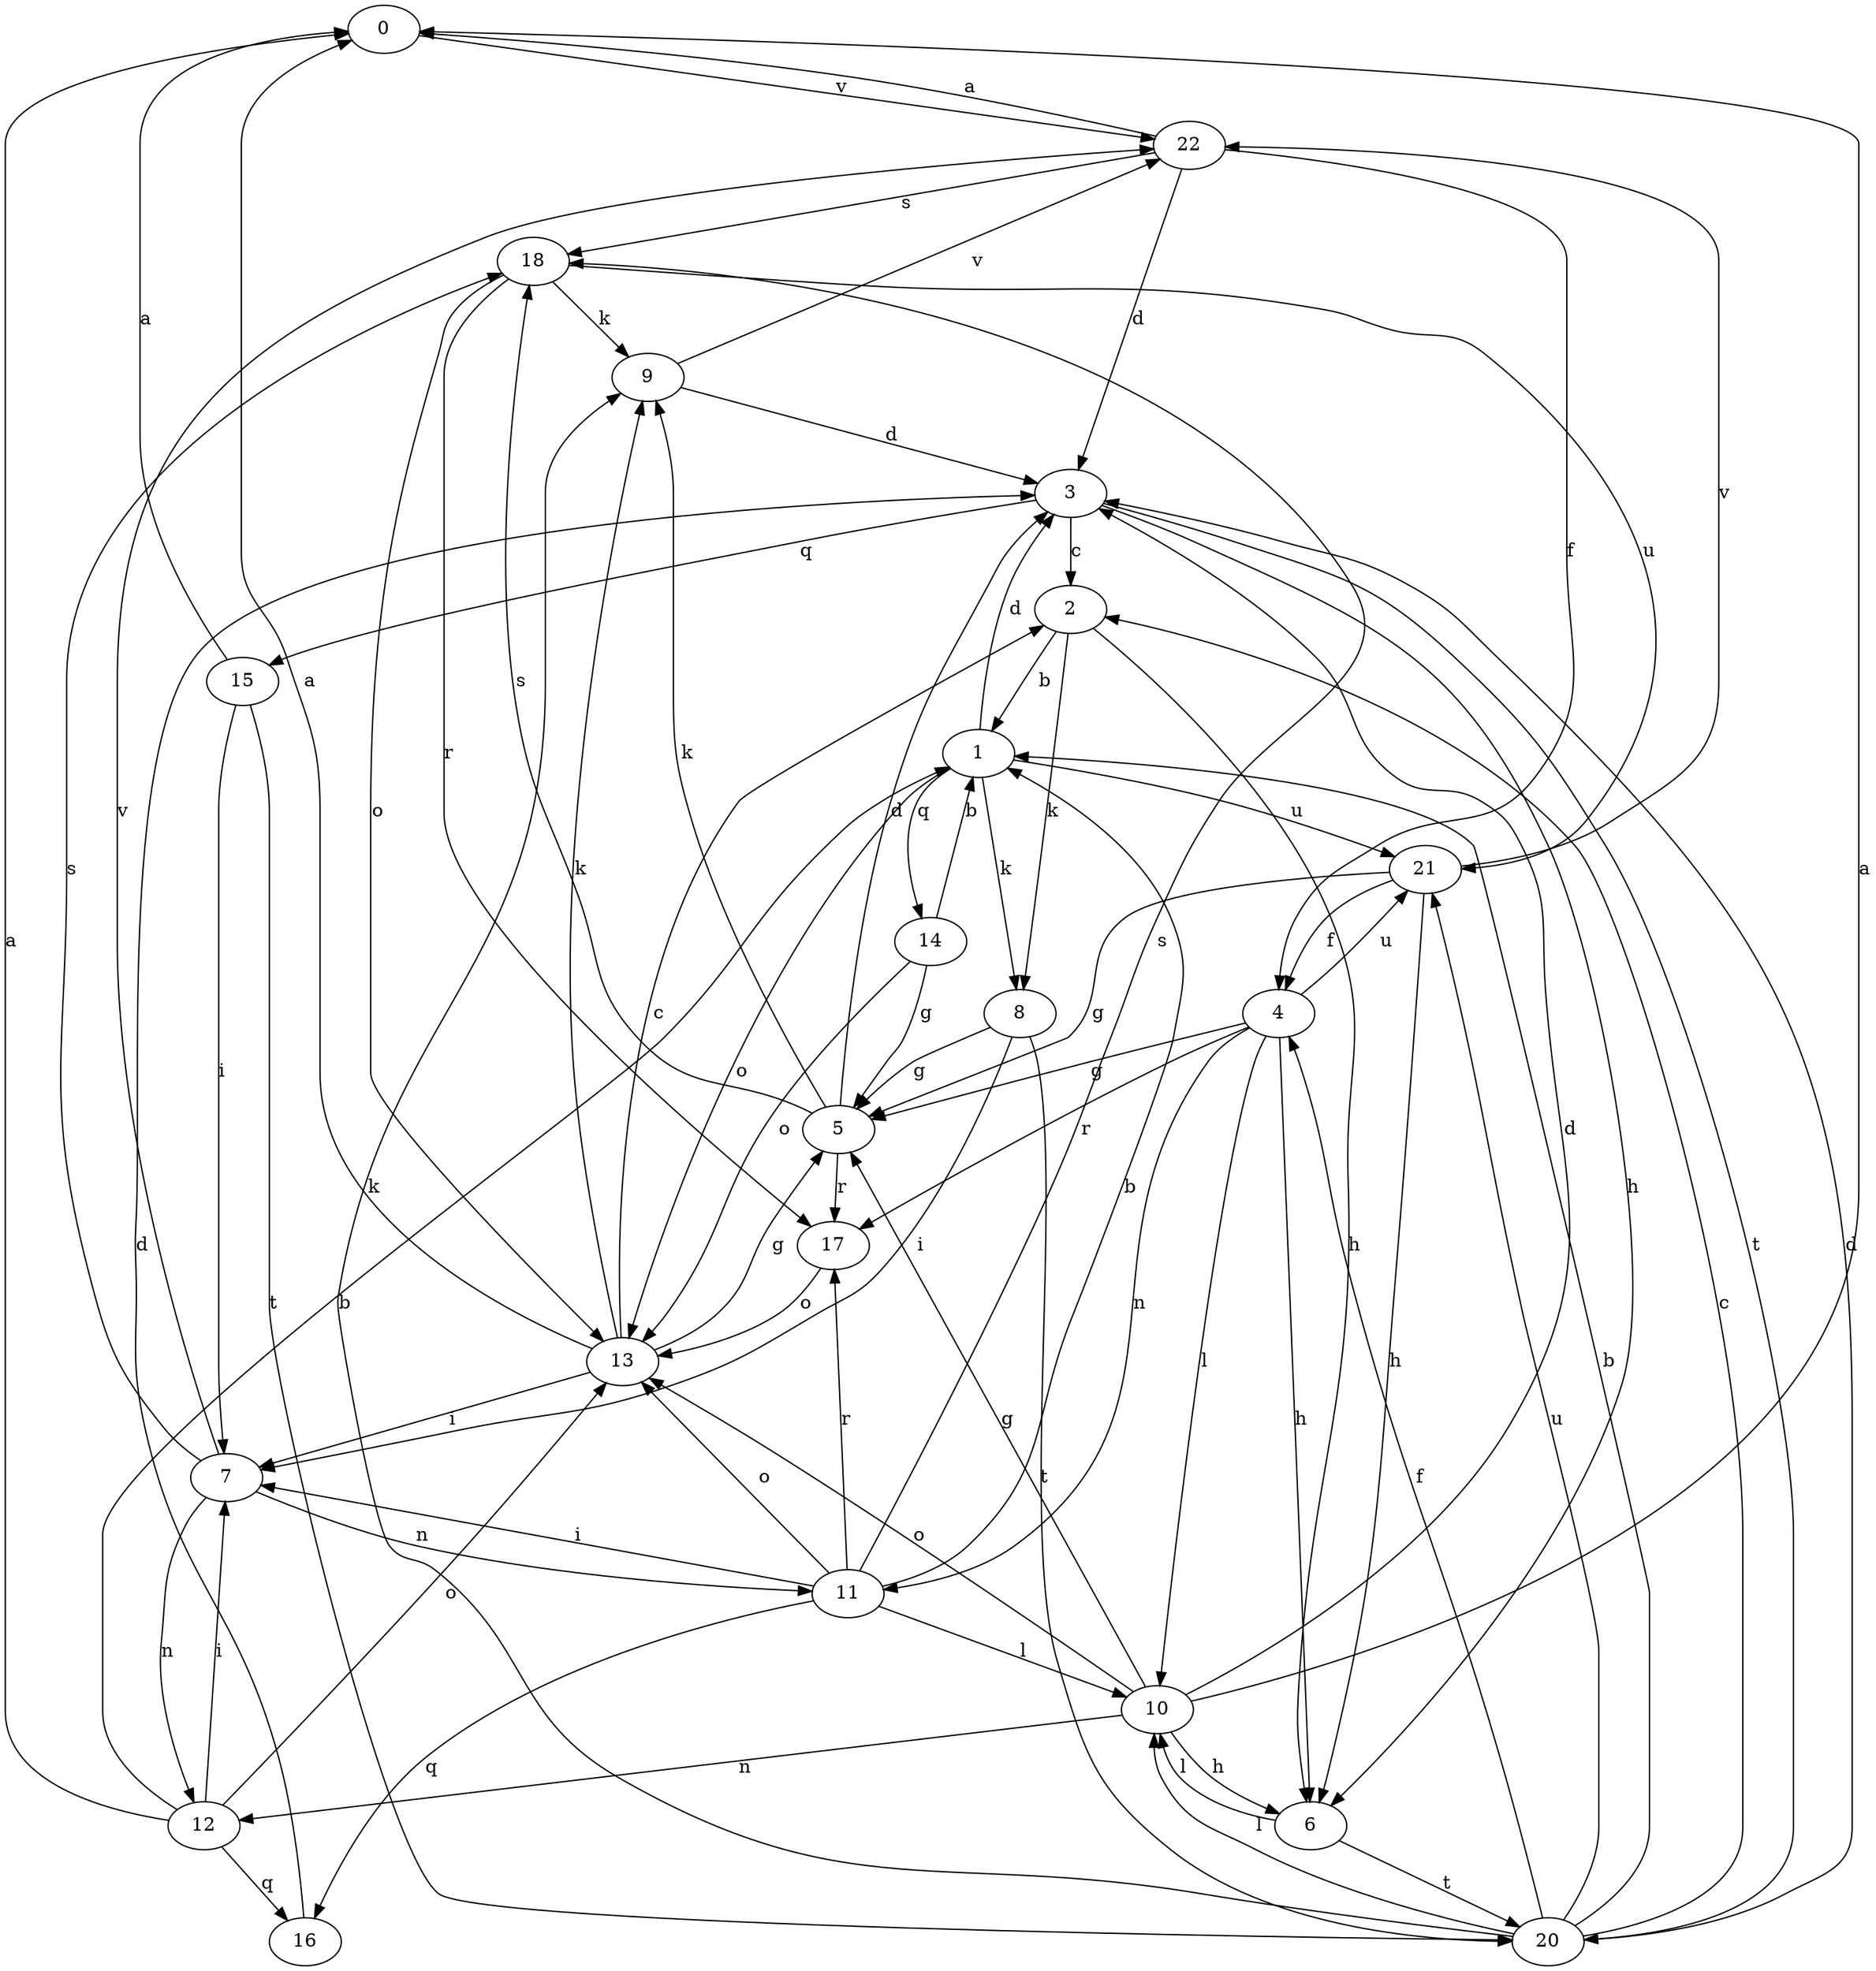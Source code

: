 strict digraph  {
0;
1;
2;
3;
4;
5;
6;
7;
8;
9;
10;
11;
12;
13;
14;
15;
16;
17;
18;
20;
21;
22;
0 -> 22  [label=v];
1 -> 3  [label=d];
1 -> 8  [label=k];
1 -> 13  [label=o];
1 -> 14  [label=q];
1 -> 21  [label=u];
2 -> 1  [label=b];
2 -> 6  [label=h];
2 -> 8  [label=k];
3 -> 2  [label=c];
3 -> 6  [label=h];
3 -> 15  [label=q];
3 -> 20  [label=t];
4 -> 5  [label=g];
4 -> 6  [label=h];
4 -> 10  [label=l];
4 -> 11  [label=n];
4 -> 17  [label=r];
4 -> 21  [label=u];
5 -> 3  [label=d];
5 -> 9  [label=k];
5 -> 17  [label=r];
5 -> 18  [label=s];
6 -> 10  [label=l];
6 -> 20  [label=t];
7 -> 11  [label=n];
7 -> 12  [label=n];
7 -> 18  [label=s];
7 -> 22  [label=v];
8 -> 5  [label=g];
8 -> 7  [label=i];
8 -> 20  [label=t];
9 -> 3  [label=d];
9 -> 22  [label=v];
10 -> 0  [label=a];
10 -> 3  [label=d];
10 -> 5  [label=g];
10 -> 6  [label=h];
10 -> 12  [label=n];
10 -> 13  [label=o];
11 -> 1  [label=b];
11 -> 7  [label=i];
11 -> 10  [label=l];
11 -> 13  [label=o];
11 -> 16  [label=q];
11 -> 17  [label=r];
11 -> 18  [label=s];
12 -> 0  [label=a];
12 -> 1  [label=b];
12 -> 7  [label=i];
12 -> 13  [label=o];
12 -> 16  [label=q];
13 -> 0  [label=a];
13 -> 2  [label=c];
13 -> 5  [label=g];
13 -> 7  [label=i];
13 -> 9  [label=k];
14 -> 1  [label=b];
14 -> 5  [label=g];
14 -> 13  [label=o];
15 -> 0  [label=a];
15 -> 7  [label=i];
15 -> 20  [label=t];
16 -> 3  [label=d];
17 -> 13  [label=o];
18 -> 9  [label=k];
18 -> 13  [label=o];
18 -> 17  [label=r];
18 -> 21  [label=u];
20 -> 1  [label=b];
20 -> 2  [label=c];
20 -> 3  [label=d];
20 -> 4  [label=f];
20 -> 9  [label=k];
20 -> 10  [label=l];
20 -> 21  [label=u];
21 -> 4  [label=f];
21 -> 5  [label=g];
21 -> 6  [label=h];
21 -> 22  [label=v];
22 -> 0  [label=a];
22 -> 3  [label=d];
22 -> 4  [label=f];
22 -> 18  [label=s];
}
